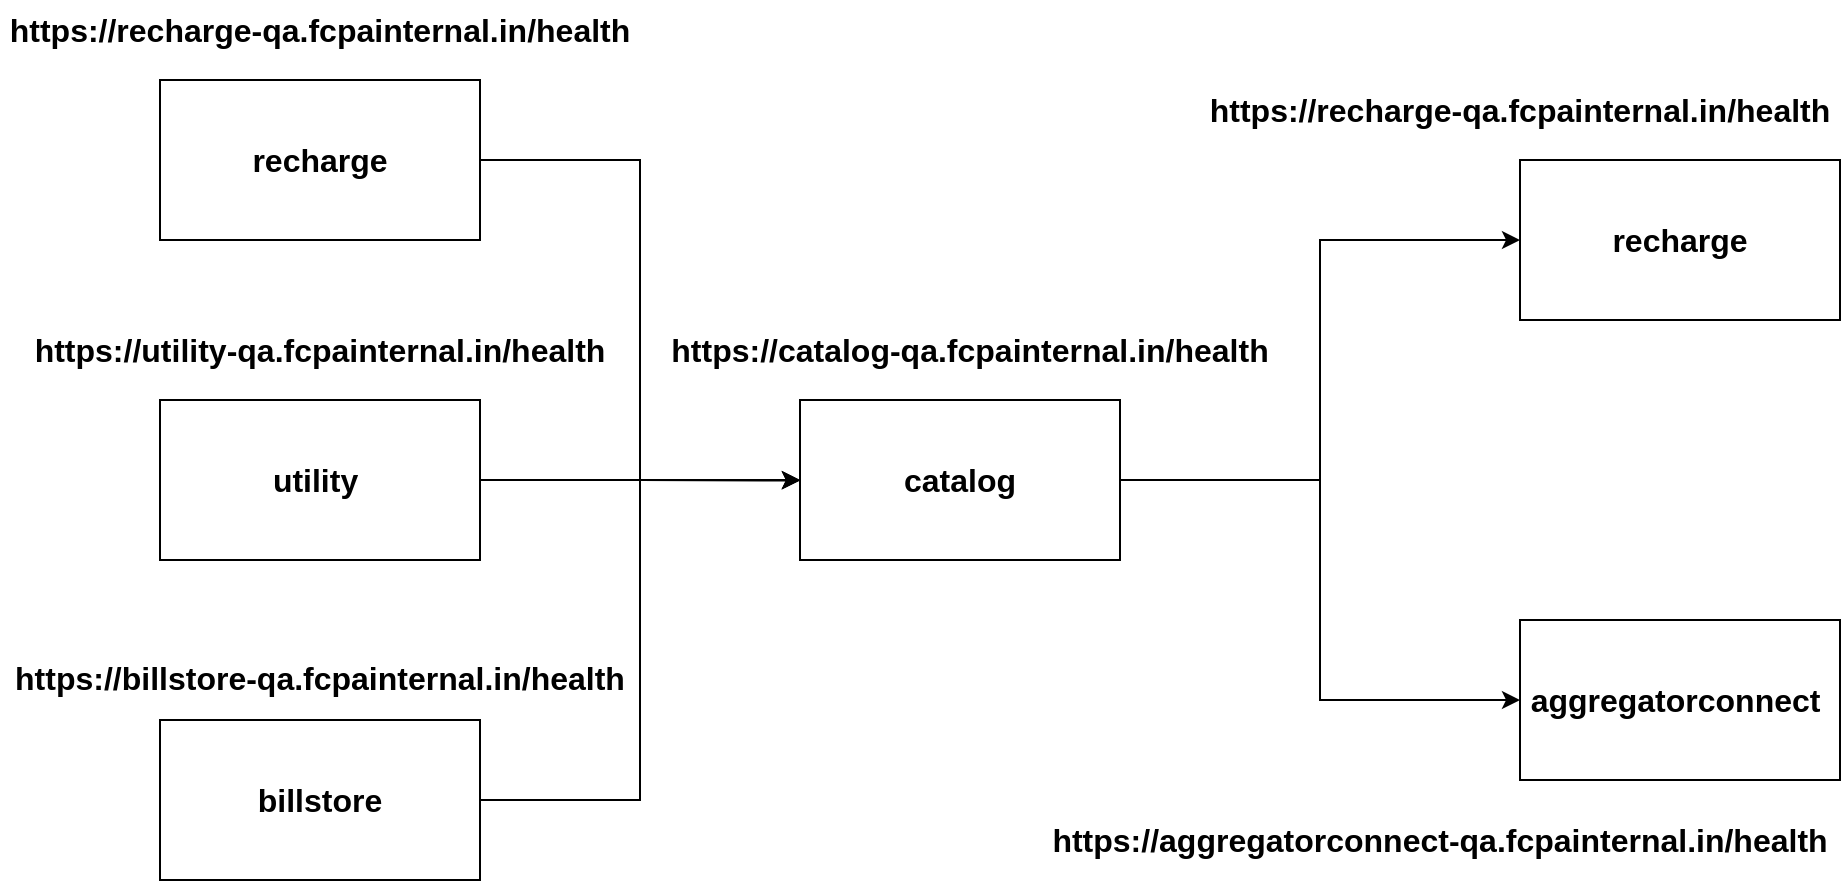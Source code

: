 <mxfile version="26.0.4">
  <diagram name="catalog" id="HybIhVwCzq5EruORasiY">
    <mxGraphModel dx="1434" dy="715" grid="1" gridSize="10" guides="1" tooltips="1" connect="1" arrows="1" fold="1" page="0" pageScale="1" pageWidth="850" pageHeight="1100" math="0" shadow="0">
      <root>
        <mxCell id="0" />
        <mxCell id="1" parent="0" />
        <mxCell id="CgaA7lfagobDSWBrxrx8-8" style="edgeStyle=orthogonalEdgeStyle;rounded=0;orthogonalLoop=1;jettySize=auto;html=1;exitX=1;exitY=0.5;exitDx=0;exitDy=0;entryX=0;entryY=0.5;entryDx=0;entryDy=0;fontStyle=1;fontSize=16;movable=1;resizable=1;rotatable=1;deletable=1;editable=1;locked=0;connectable=1;" parent="1" source="CgaA7lfagobDSWBrxrx8-1" target="CgaA7lfagobDSWBrxrx8-4" edge="1">
          <mxGeometry relative="1" as="geometry">
            <Array as="points">
              <mxPoint x="360" y="240" />
              <mxPoint x="360" y="400" />
            </Array>
          </mxGeometry>
        </mxCell>
        <mxCell id="CgaA7lfagobDSWBrxrx8-1" value="recharge" style="rounded=0;whiteSpace=wrap;html=1;fontStyle=1;fontSize=16;movable=1;resizable=1;rotatable=1;deletable=1;editable=1;locked=0;connectable=1;" parent="1" vertex="1">
          <mxGeometry x="120" y="200" width="160" height="80" as="geometry" />
        </mxCell>
        <mxCell id="CgaA7lfagobDSWBrxrx8-9" style="edgeStyle=orthogonalEdgeStyle;rounded=0;orthogonalLoop=1;jettySize=auto;html=1;exitX=1;exitY=0.5;exitDx=0;exitDy=0;fontStyle=1;fontSize=16;movable=1;resizable=1;rotatable=1;deletable=1;editable=1;locked=0;connectable=1;" parent="1" source="CgaA7lfagobDSWBrxrx8-2" edge="1">
          <mxGeometry relative="1" as="geometry">
            <mxPoint x="440" y="400.333" as="targetPoint" />
          </mxGeometry>
        </mxCell>
        <mxCell id="CgaA7lfagobDSWBrxrx8-2" value="utility&amp;nbsp;" style="rounded=0;whiteSpace=wrap;html=1;fontStyle=1;fontSize=16;movable=1;resizable=1;rotatable=1;deletable=1;editable=1;locked=0;connectable=1;" parent="1" vertex="1">
          <mxGeometry x="120" y="360" width="160" height="80" as="geometry" />
        </mxCell>
        <mxCell id="CgaA7lfagobDSWBrxrx8-3" value="billstore" style="rounded=0;whiteSpace=wrap;html=1;fontStyle=1;fontSize=16;movable=1;resizable=1;rotatable=1;deletable=1;editable=1;locked=0;connectable=1;" parent="1" vertex="1">
          <mxGeometry x="120" y="520" width="160" height="80" as="geometry" />
        </mxCell>
        <mxCell id="CgaA7lfagobDSWBrxrx8-14" style="edgeStyle=orthogonalEdgeStyle;rounded=0;orthogonalLoop=1;jettySize=auto;html=1;entryX=0;entryY=0.5;entryDx=0;entryDy=0;fontStyle=1;fontSize=16;movable=1;resizable=1;rotatable=1;deletable=1;editable=1;locked=0;connectable=1;" parent="1" source="CgaA7lfagobDSWBrxrx8-4" target="CgaA7lfagobDSWBrxrx8-5" edge="1">
          <mxGeometry relative="1" as="geometry" />
        </mxCell>
        <mxCell id="CgaA7lfagobDSWBrxrx8-15" style="edgeStyle=orthogonalEdgeStyle;rounded=0;orthogonalLoop=1;jettySize=auto;html=1;exitX=1;exitY=0.5;exitDx=0;exitDy=0;entryX=0;entryY=0.5;entryDx=0;entryDy=0;fontStyle=1;fontSize=16;movable=1;resizable=1;rotatable=1;deletable=1;editable=1;locked=0;connectable=1;" parent="1" source="CgaA7lfagobDSWBrxrx8-4" target="CgaA7lfagobDSWBrxrx8-6" edge="1">
          <mxGeometry relative="1" as="geometry" />
        </mxCell>
        <mxCell id="CgaA7lfagobDSWBrxrx8-4" value="catalog" style="rounded=0;whiteSpace=wrap;html=1;fontStyle=1;fontSize=16;movable=1;resizable=1;rotatable=1;deletable=1;editable=1;locked=0;connectable=1;" parent="1" vertex="1">
          <mxGeometry x="440" y="360" width="160" height="80" as="geometry" />
        </mxCell>
        <mxCell id="CgaA7lfagobDSWBrxrx8-5" value="recharge" style="rounded=0;whiteSpace=wrap;html=1;fontStyle=1;fontSize=16;movable=1;resizable=1;rotatable=1;deletable=1;editable=1;locked=0;connectable=1;" parent="1" vertex="1">
          <mxGeometry x="800" y="240" width="160" height="80" as="geometry" />
        </mxCell>
        <mxCell id="CgaA7lfagobDSWBrxrx8-6" value="aggregatorconnect&amp;nbsp;" style="rounded=0;whiteSpace=wrap;html=1;fontStyle=1;fontSize=16;movable=1;resizable=1;rotatable=1;deletable=1;editable=1;locked=0;connectable=1;" parent="1" vertex="1">
          <mxGeometry x="800" y="470" width="160" height="80" as="geometry" />
        </mxCell>
        <UserObject label="https://recharge-qa.fcpainternal.in/health" link="https://recharge-qa.fcpainternal.in/health" id="CgaA7lfagobDSWBrxrx8-7">
          <mxCell style="text;html=1;align=center;verticalAlign=middle;whiteSpace=wrap;rounded=0;fontStyle=1;fontSize=16;movable=1;resizable=1;rotatable=1;deletable=1;editable=1;locked=0;connectable=1;" parent="1" vertex="1">
            <mxGeometry x="40" y="160" width="320" height="30" as="geometry" />
          </mxCell>
        </UserObject>
        <mxCell id="CgaA7lfagobDSWBrxrx8-17" value="" style="endArrow=classic;html=1;rounded=0;entryX=0;entryY=0.5;entryDx=0;entryDy=0;exitX=1;exitY=0.5;exitDx=0;exitDy=0;fontStyle=1;fontSize=16;movable=1;resizable=1;rotatable=1;deletable=1;editable=1;locked=0;connectable=1;" parent="1" source="CgaA7lfagobDSWBrxrx8-3" target="CgaA7lfagobDSWBrxrx8-4" edge="1">
          <mxGeometry width="50" height="50" relative="1" as="geometry">
            <mxPoint x="400" y="490" as="sourcePoint" />
            <mxPoint x="450" y="440" as="targetPoint" />
            <Array as="points">
              <mxPoint x="360" y="560" />
              <mxPoint x="360" y="400" />
            </Array>
          </mxGeometry>
        </mxCell>
        <UserObject label="https://utility-qa.fcpainternal.in/health" link="https://utility-qa.fcpainternal.in/health" id="CgaA7lfagobDSWBrxrx8-18">
          <mxCell style="text;html=1;align=center;verticalAlign=middle;whiteSpace=wrap;rounded=0;fontStyle=1;fontSize=16;movable=1;resizable=1;rotatable=1;deletable=1;editable=1;locked=0;connectable=1;" parent="1" vertex="1">
            <mxGeometry x="40" y="320" width="320" height="30" as="geometry" />
          </mxCell>
        </UserObject>
        <UserObject label="https://billstore-qa.fcpainternal.in/health" link="https://billstore-qa.fcpainternal.in/health" id="CgaA7lfagobDSWBrxrx8-19">
          <mxCell style="text;html=1;align=center;verticalAlign=middle;whiteSpace=wrap;rounded=0;fontStyle=1;fontSize=16;movable=1;resizable=1;rotatable=1;deletable=1;editable=1;locked=0;connectable=1;" parent="1" vertex="1">
            <mxGeometry x="40" y="480" width="320" height="38" as="geometry" />
          </mxCell>
        </UserObject>
        <UserObject label="https://catalog-qa.fcpainternal.in/health" link="https://catalog-qa.fcpainternal.in/health" id="CgaA7lfagobDSWBrxrx8-20">
          <mxCell style="text;html=1;align=center;verticalAlign=middle;whiteSpace=wrap;rounded=0;fontStyle=1;fontSize=16;movable=1;resizable=1;rotatable=1;deletable=1;editable=1;locked=0;connectable=1;" parent="1" vertex="1">
            <mxGeometry x="370" y="320" width="310" height="30" as="geometry" />
          </mxCell>
        </UserObject>
        <UserObject label="https://recharge-qa.fcpainternal.in/health" link="https://recharge-qa.fcpainternal.in/health" id="CgaA7lfagobDSWBrxrx8-21">
          <mxCell style="text;html=1;align=center;verticalAlign=middle;whiteSpace=wrap;rounded=0;fontStyle=1;fontSize=16;movable=1;resizable=1;rotatable=1;deletable=1;editable=1;locked=0;connectable=1;" parent="1" vertex="1">
            <mxGeometry x="640" y="200" width="320" height="30" as="geometry" />
          </mxCell>
        </UserObject>
        <UserObject label="https://aggregatorconnect-qa.fcpainternal.in/health" link="https://aggregatorconnect-qa.fcpainternal.in/health" id="CgaA7lfagobDSWBrxrx8-22">
          <mxCell style="text;html=1;align=center;verticalAlign=middle;whiteSpace=wrap;rounded=0;fontStyle=1;fontSize=16;movable=1;resizable=1;rotatable=1;deletable=1;editable=1;locked=0;connectable=1;" parent="1" vertex="1">
            <mxGeometry x="560" y="565" width="400" height="30" as="geometry" />
          </mxCell>
        </UserObject>
      </root>
    </mxGraphModel>
  </diagram>
</mxfile>
